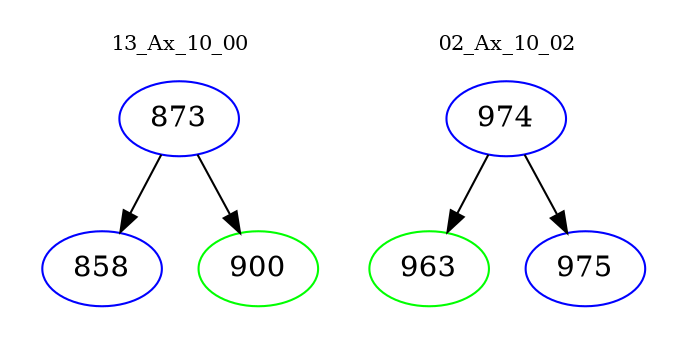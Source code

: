 digraph{
subgraph cluster_0 {
color = white
label = "13_Ax_10_00";
fontsize=10;
T0_873 [label="873", color="blue"]
T0_873 -> T0_858 [color="black"]
T0_858 [label="858", color="blue"]
T0_873 -> T0_900 [color="black"]
T0_900 [label="900", color="green"]
}
subgraph cluster_1 {
color = white
label = "02_Ax_10_02";
fontsize=10;
T1_974 [label="974", color="blue"]
T1_974 -> T1_963 [color="black"]
T1_963 [label="963", color="green"]
T1_974 -> T1_975 [color="black"]
T1_975 [label="975", color="blue"]
}
}

